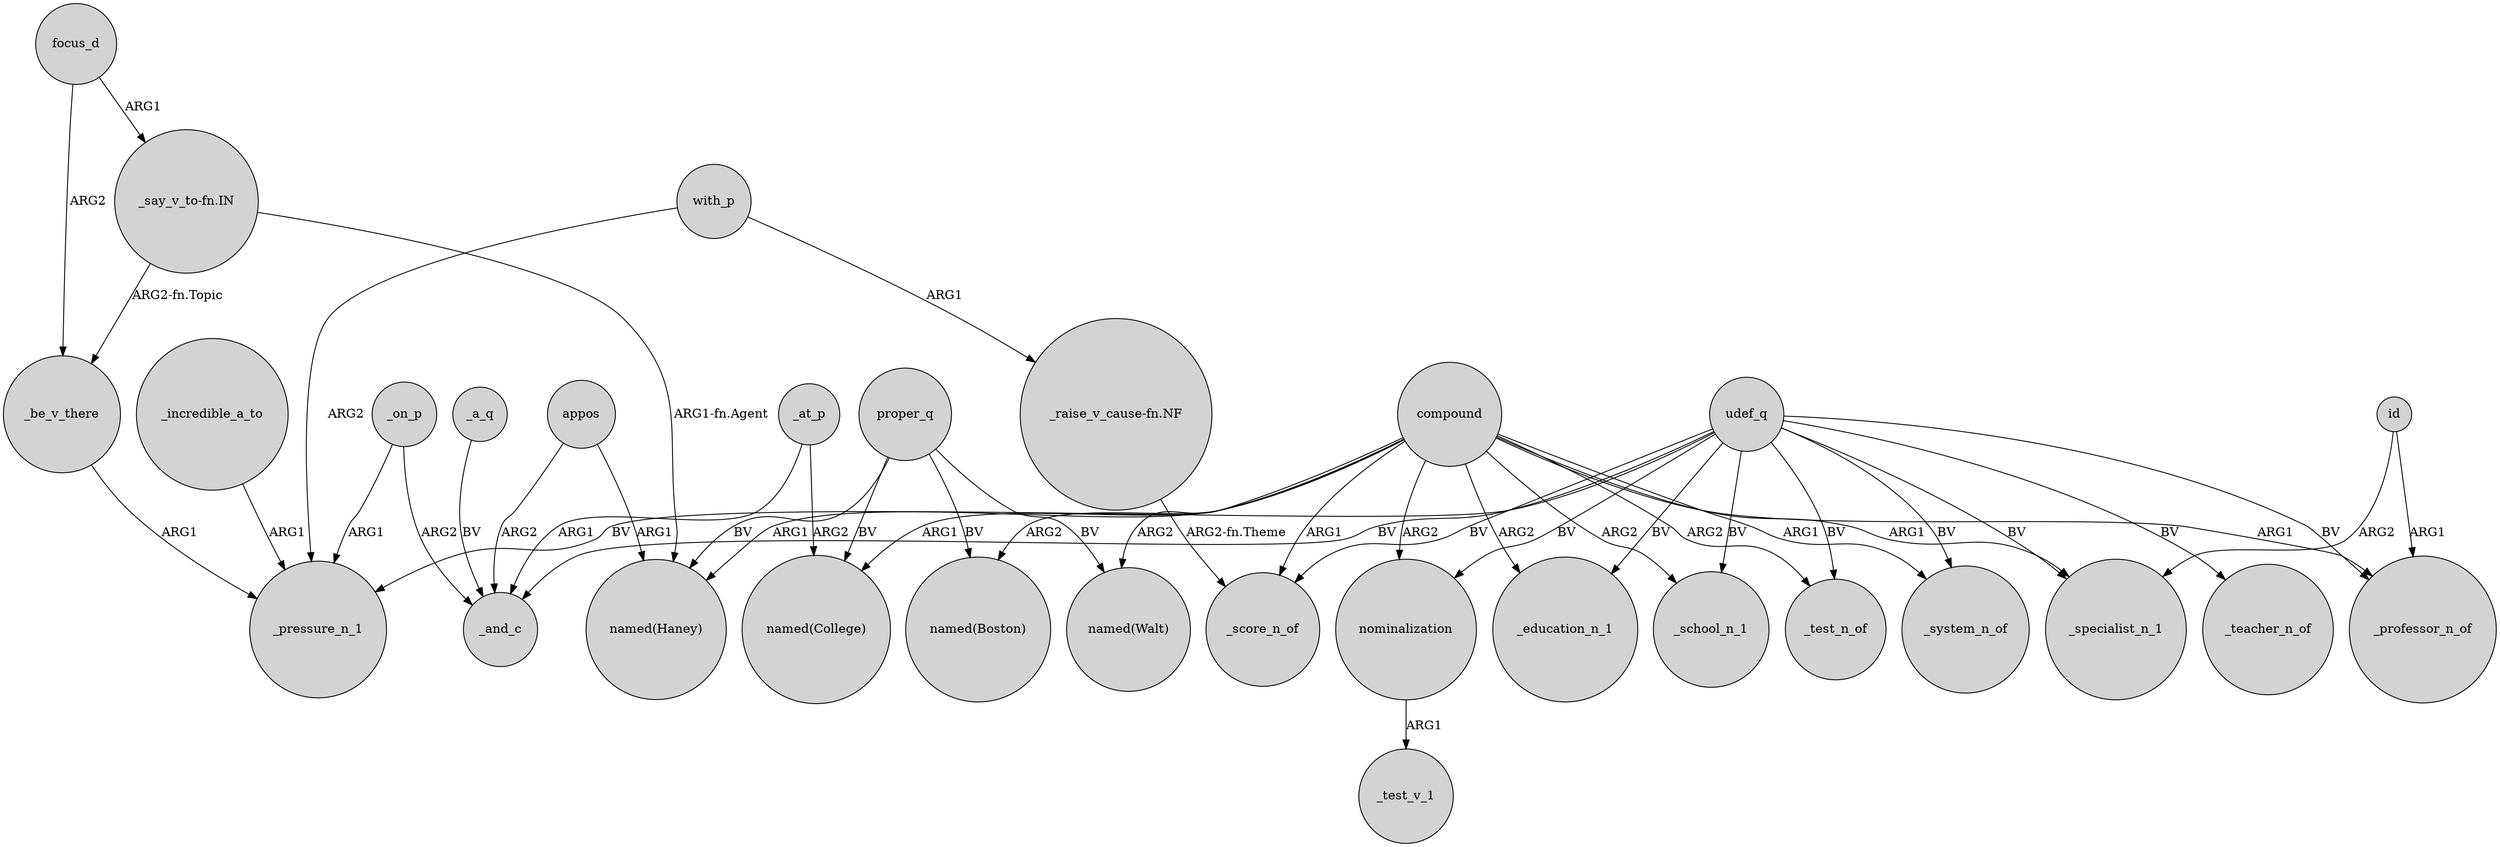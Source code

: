 digraph {
	node [shape=circle style=filled]
	udef_q -> _pressure_n_1 [label=BV]
	compound -> _score_n_of [label=ARG1]
	compound -> "named(Haney)" [label=ARG1]
	udef_q -> _specialist_n_1 [label=BV]
	proper_q -> "named(Boston)" [label=BV]
	with_p -> _pressure_n_1 [label=ARG2]
	udef_q -> _professor_n_of [label=BV]
	id -> _specialist_n_1 [label=ARG2]
	compound -> _system_n_of [label=ARG1]
	compound -> _specialist_n_1 [label=ARG1]
	_on_p -> _pressure_n_1 [label=ARG1]
	with_p -> "_raise_v_cause-fn.NF" [label=ARG1]
	compound -> "named(Boston)" [label=ARG2]
	nominalization -> _test_v_1 [label=ARG1]
	udef_q -> _test_n_of [label=BV]
	"_say_v_to-fn.IN" -> "named(Haney)" [label="ARG1-fn.Agent"]
	id -> _professor_n_of [label=ARG1]
	compound -> _test_n_of [label=ARG2]
	udef_q -> _system_n_of [label=BV]
	udef_q -> _teacher_n_of [label=BV]
	compound -> nominalization [label=ARG2]
	compound -> _education_n_1 [label=ARG2]
	udef_q -> _education_n_1 [label=BV]
	compound -> _professor_n_of [label=ARG1]
	_at_p -> _and_c [label=ARG1]
	proper_q -> "named(Haney)" [label=BV]
	"_raise_v_cause-fn.NF" -> _score_n_of [label="ARG2-fn.Theme"]
	appos -> _and_c [label=ARG2]
	compound -> "named(Walt)" [label=ARG2]
	_a_q -> _and_c [label=BV]
	"_say_v_to-fn.IN" -> _be_v_there [label="ARG2-fn.Topic"]
	proper_q -> "named(College)" [label=BV]
	udef_q -> nominalization [label=BV]
	udef_q -> _score_n_of [label=BV]
	_on_p -> _and_c [label=ARG2]
	_incredible_a_to -> _pressure_n_1 [label=ARG1]
	compound -> _school_n_1 [label=ARG2]
	udef_q -> _and_c [label=BV]
	udef_q -> _school_n_1 [label=BV]
	_be_v_there -> _pressure_n_1 [label=ARG1]
	appos -> "named(Haney)" [label=ARG1]
	proper_q -> "named(Walt)" [label=BV]
	_at_p -> "named(College)" [label=ARG2]
	compound -> "named(College)" [label=ARG1]
	focus_d -> _be_v_there [label=ARG2]
	focus_d -> "_say_v_to-fn.IN" [label=ARG1]
}
